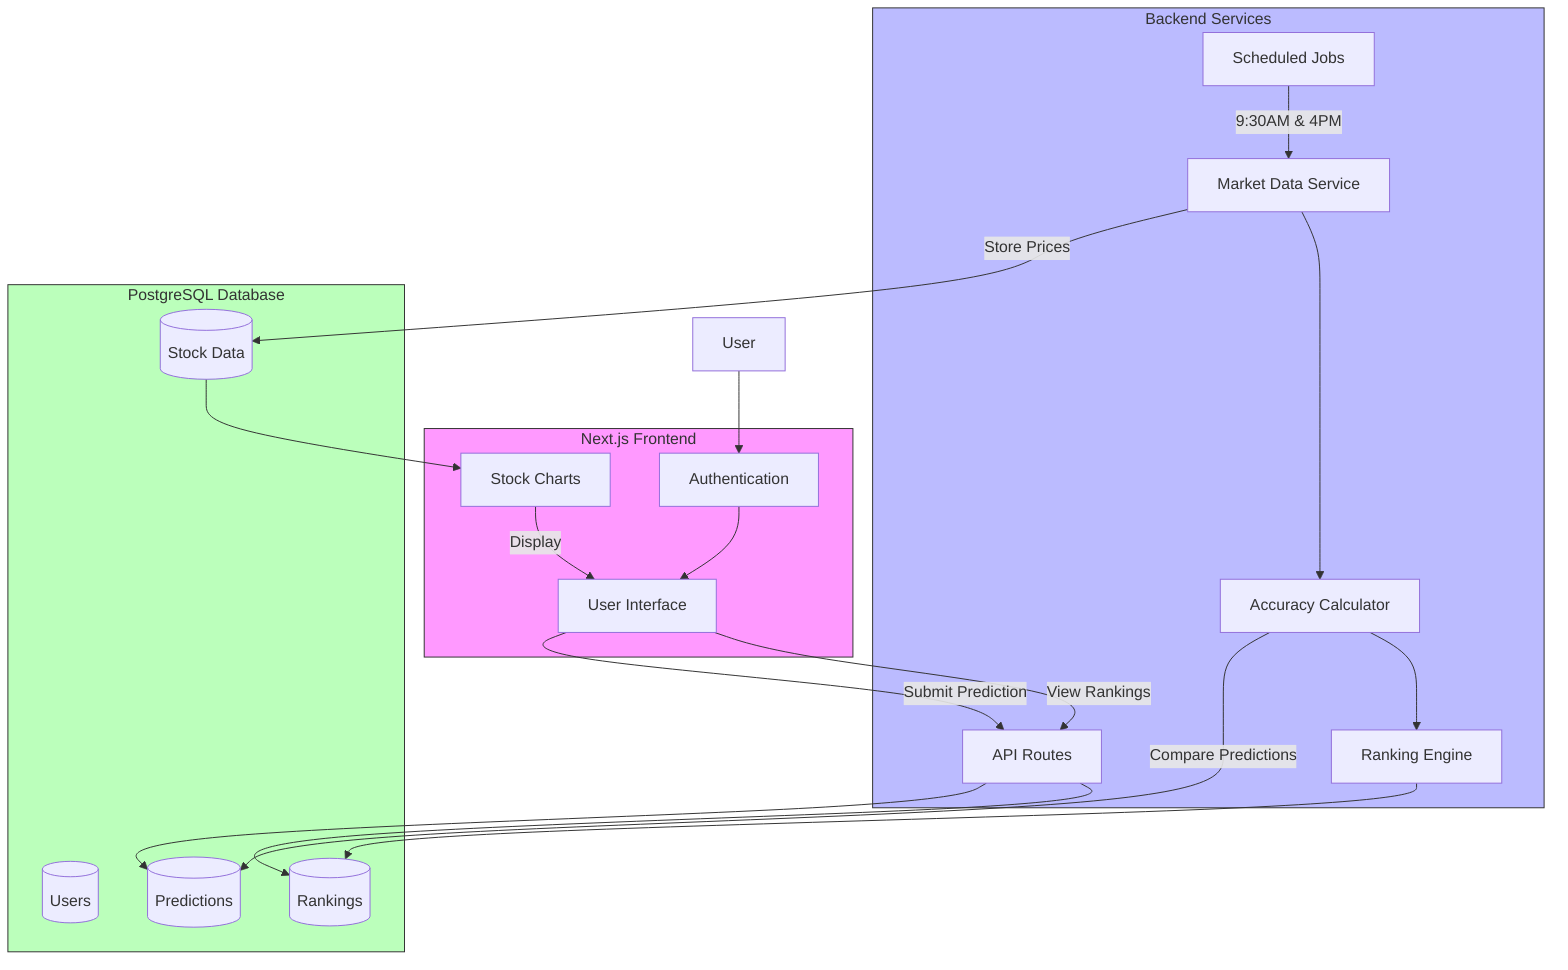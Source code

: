 flowchart TD
    subgraph Frontend[Next.js Frontend]
        UI[User Interface]
        Auth[Authentication]
        Charts[Stock Charts]
    end

    subgraph Backend[Backend Services]
        API[API Routes]
        Cron[Scheduled Jobs]
        Market[Market Data Service]
        Calc[Accuracy Calculator]
        Rank[Ranking Engine]
    end

    subgraph Storage[PostgreSQL Database]
        Users[(Users)]
        Predictions[(Predictions)]
        Stocks[(Stock Data)]
        Rankings[(Rankings)]
    end

    User-->Auth
    Auth-->UI
    UI-->|Submit Prediction|API
    API-->Predictions
    UI-->|View Rankings|API
    API-->Rankings

    Cron-->|9:30AM & 4PM|Market
    Market-->|Store Prices|Stocks
    Market-->Calc
    Calc-->|Compare Predictions|Predictions
    Calc-->Rank
    Rank-->Rankings

    Charts-->|Display|UI
    Stocks-->Charts
    
    style Frontend fill:#f9f,stroke:#333
    style Backend fill:#bbf,stroke:#333
    style Storage fill:#bfb,stroke:#333